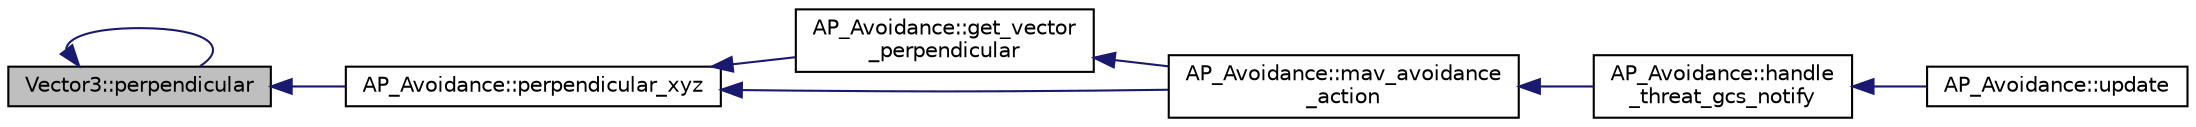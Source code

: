 digraph "Vector3::perpendicular"
{
 // INTERACTIVE_SVG=YES
  edge [fontname="Helvetica",fontsize="10",labelfontname="Helvetica",labelfontsize="10"];
  node [fontname="Helvetica",fontsize="10",shape=record];
  rankdir="LR";
  Node1 [label="Vector3::perpendicular",height=0.2,width=0.4,color="black", fillcolor="grey75", style="filled", fontcolor="black"];
  Node1 -> Node1 [dir="back",color="midnightblue",fontsize="10",style="solid",fontname="Helvetica"];
  Node1 -> Node2 [dir="back",color="midnightblue",fontsize="10",style="solid",fontname="Helvetica"];
  Node2 [label="AP_Avoidance::perpendicular_xyz",height=0.2,width=0.4,color="black", fillcolor="white", style="filled",URL="$classAP__Avoidance.html#a7e6442cef2d0cf4f1e6708d12335a2d2"];
  Node2 -> Node3 [dir="back",color="midnightblue",fontsize="10",style="solid",fontname="Helvetica"];
  Node3 [label="AP_Avoidance::get_vector\l_perpendicular",height=0.2,width=0.4,color="black", fillcolor="white", style="filled",URL="$classAP__Avoidance.html#a6d6ca1b5a6784e4a59d1e9ccc239a584"];
  Node3 -> Node4 [dir="back",color="midnightblue",fontsize="10",style="solid",fontname="Helvetica"];
  Node4 [label="AP_Avoidance::mav_avoidance\l_action",height=0.2,width=0.4,color="black", fillcolor="white", style="filled",URL="$classAP__Avoidance.html#ae3a540ca8d21a7850438cad1ba071a2f"];
  Node4 -> Node5 [dir="back",color="midnightblue",fontsize="10",style="solid",fontname="Helvetica"];
  Node5 [label="AP_Avoidance::handle\l_threat_gcs_notify",height=0.2,width=0.4,color="black", fillcolor="white", style="filled",URL="$classAP__Avoidance.html#adc8a3f773458736daeec7b63edd068ba"];
  Node5 -> Node6 [dir="back",color="midnightblue",fontsize="10",style="solid",fontname="Helvetica"];
  Node6 [label="AP_Avoidance::update",height=0.2,width=0.4,color="black", fillcolor="white", style="filled",URL="$classAP__Avoidance.html#a37059296c298d5f6d9a5fb11bab4d329"];
  Node2 -> Node4 [dir="back",color="midnightblue",fontsize="10",style="solid",fontname="Helvetica"];
}
